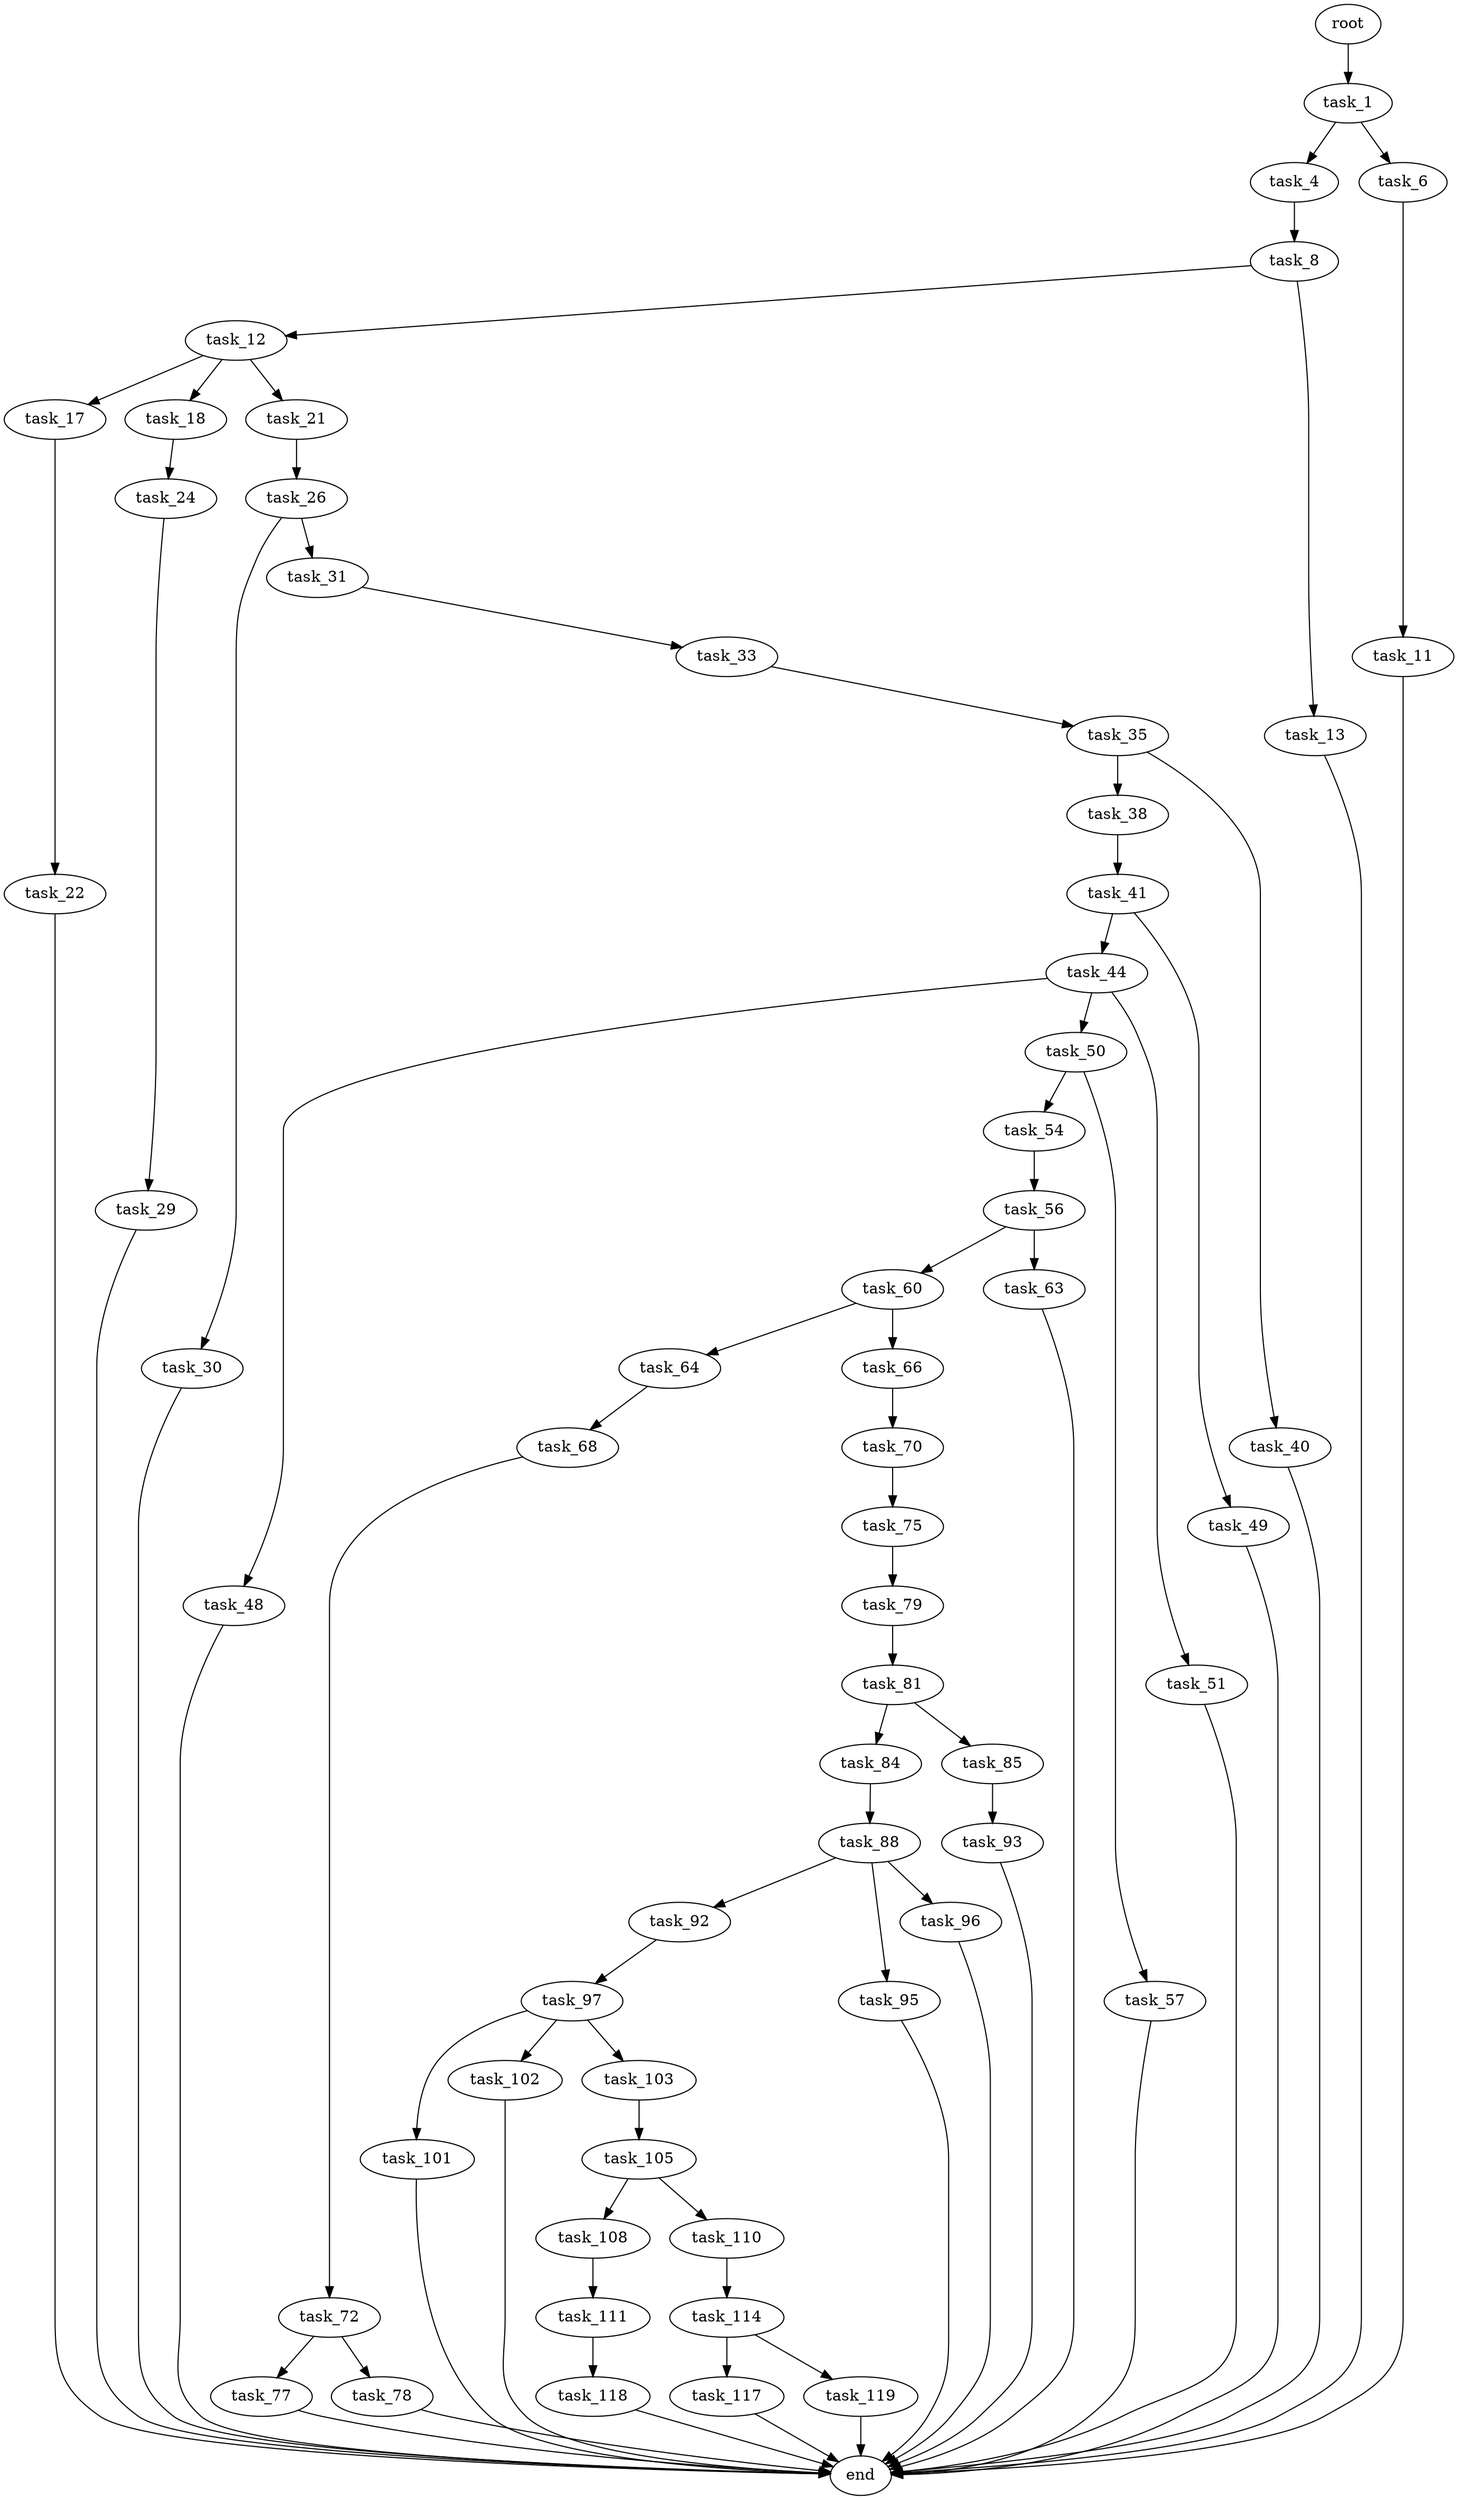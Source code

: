 digraph G {
  root [size="0.000000"];
  task_1 [size="6619910473.000000"];
  task_4 [size="190801098453.000000"];
  task_6 [size="17147558861.000000"];
  task_8 [size="8589934592.000000"];
  task_11 [size="17610684645.000000"];
  task_12 [size="231928233984.000000"];
  task_13 [size="114916097615.000000"];
  end [size="0.000000"];
  task_17 [size="549755813888.000000"];
  task_18 [size="24009745015.000000"];
  task_21 [size="782757789696.000000"];
  task_22 [size="3963830470.000000"];
  task_24 [size="68719476736.000000"];
  task_26 [size="71417853044.000000"];
  task_29 [size="376023765.000000"];
  task_30 [size="795245069873.000000"];
  task_31 [size="19986936841.000000"];
  task_33 [size="932182024.000000"];
  task_35 [size="7552834318.000000"];
  task_38 [size="83356556496.000000"];
  task_40 [size="16925738392.000000"];
  task_41 [size="70704003840.000000"];
  task_44 [size="549755813888.000000"];
  task_49 [size="161561399436.000000"];
  task_48 [size="549755813888.000000"];
  task_50 [size="17646658122.000000"];
  task_51 [size="1073741824000.000000"];
  task_54 [size="68719476736.000000"];
  task_57 [size="23668899734.000000"];
  task_56 [size="7604583805.000000"];
  task_60 [size="34149693370.000000"];
  task_63 [size="50020819422.000000"];
  task_64 [size="18887199032.000000"];
  task_66 [size="231928233984.000000"];
  task_68 [size="549755813888.000000"];
  task_70 [size="193747281561.000000"];
  task_72 [size="28991029248.000000"];
  task_75 [size="231928233984.000000"];
  task_77 [size="209271277554.000000"];
  task_78 [size="28991029248.000000"];
  task_79 [size="8589934592.000000"];
  task_81 [size="87021306257.000000"];
  task_84 [size="68719476736.000000"];
  task_85 [size="8589934592.000000"];
  task_88 [size="276475180.000000"];
  task_93 [size="1073741824000.000000"];
  task_92 [size="4098501044.000000"];
  task_95 [size="68719476736.000000"];
  task_96 [size="28991029248.000000"];
  task_97 [size="71783542652.000000"];
  task_101 [size="83084947871.000000"];
  task_102 [size="1216222925729.000000"];
  task_103 [size="32502373900.000000"];
  task_105 [size="782757789696.000000"];
  task_108 [size="28991029248.000000"];
  task_110 [size="12440296012.000000"];
  task_111 [size="231928233984.000000"];
  task_114 [size="68719476736.000000"];
  task_118 [size="26210567007.000000"];
  task_117 [size="546046624450.000000"];
  task_119 [size="374182605264.000000"];

  root -> task_1 [size="1.000000"];
  task_1 -> task_4 [size="134217728.000000"];
  task_1 -> task_6 [size="134217728.000000"];
  task_4 -> task_8 [size="838860800.000000"];
  task_6 -> task_11 [size="411041792.000000"];
  task_8 -> task_12 [size="33554432.000000"];
  task_8 -> task_13 [size="33554432.000000"];
  task_11 -> end [size="1.000000"];
  task_12 -> task_17 [size="301989888.000000"];
  task_12 -> task_18 [size="301989888.000000"];
  task_12 -> task_21 [size="301989888.000000"];
  task_13 -> end [size="1.000000"];
  task_17 -> task_22 [size="536870912.000000"];
  task_18 -> task_24 [size="33554432.000000"];
  task_21 -> task_26 [size="679477248.000000"];
  task_22 -> end [size="1.000000"];
  task_24 -> task_29 [size="134217728.000000"];
  task_26 -> task_30 [size="75497472.000000"];
  task_26 -> task_31 [size="75497472.000000"];
  task_29 -> end [size="1.000000"];
  task_30 -> end [size="1.000000"];
  task_31 -> task_33 [size="33554432.000000"];
  task_33 -> task_35 [size="75497472.000000"];
  task_35 -> task_38 [size="134217728.000000"];
  task_35 -> task_40 [size="134217728.000000"];
  task_38 -> task_41 [size="134217728.000000"];
  task_40 -> end [size="1.000000"];
  task_41 -> task_44 [size="75497472.000000"];
  task_41 -> task_49 [size="75497472.000000"];
  task_44 -> task_48 [size="536870912.000000"];
  task_44 -> task_50 [size="536870912.000000"];
  task_44 -> task_51 [size="536870912.000000"];
  task_49 -> end [size="1.000000"];
  task_48 -> end [size="1.000000"];
  task_50 -> task_54 [size="838860800.000000"];
  task_50 -> task_57 [size="838860800.000000"];
  task_51 -> end [size="1.000000"];
  task_54 -> task_56 [size="134217728.000000"];
  task_57 -> end [size="1.000000"];
  task_56 -> task_60 [size="209715200.000000"];
  task_56 -> task_63 [size="209715200.000000"];
  task_60 -> task_64 [size="679477248.000000"];
  task_60 -> task_66 [size="679477248.000000"];
  task_63 -> end [size="1.000000"];
  task_64 -> task_68 [size="301989888.000000"];
  task_66 -> task_70 [size="301989888.000000"];
  task_68 -> task_72 [size="536870912.000000"];
  task_70 -> task_75 [size="679477248.000000"];
  task_72 -> task_77 [size="75497472.000000"];
  task_72 -> task_78 [size="75497472.000000"];
  task_75 -> task_79 [size="301989888.000000"];
  task_77 -> end [size="1.000000"];
  task_78 -> end [size="1.000000"];
  task_79 -> task_81 [size="33554432.000000"];
  task_81 -> task_84 [size="75497472.000000"];
  task_81 -> task_85 [size="75497472.000000"];
  task_84 -> task_88 [size="134217728.000000"];
  task_85 -> task_93 [size="33554432.000000"];
  task_88 -> task_92 [size="33554432.000000"];
  task_88 -> task_95 [size="33554432.000000"];
  task_88 -> task_96 [size="33554432.000000"];
  task_93 -> end [size="1.000000"];
  task_92 -> task_97 [size="75497472.000000"];
  task_95 -> end [size="1.000000"];
  task_96 -> end [size="1.000000"];
  task_97 -> task_101 [size="75497472.000000"];
  task_97 -> task_102 [size="75497472.000000"];
  task_97 -> task_103 [size="75497472.000000"];
  task_101 -> end [size="1.000000"];
  task_102 -> end [size="1.000000"];
  task_103 -> task_105 [size="679477248.000000"];
  task_105 -> task_108 [size="679477248.000000"];
  task_105 -> task_110 [size="679477248.000000"];
  task_108 -> task_111 [size="75497472.000000"];
  task_110 -> task_114 [size="536870912.000000"];
  task_111 -> task_118 [size="301989888.000000"];
  task_114 -> task_117 [size="134217728.000000"];
  task_114 -> task_119 [size="134217728.000000"];
  task_118 -> end [size="1.000000"];
  task_117 -> end [size="1.000000"];
  task_119 -> end [size="1.000000"];
}
